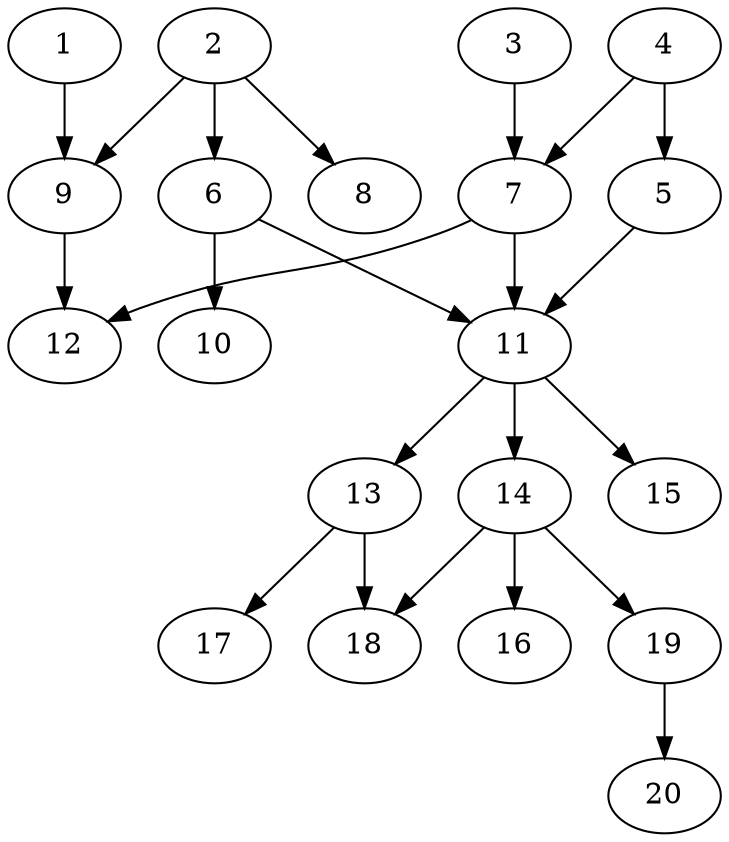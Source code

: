 // DAG automatically generated by daggen at Thu Oct  3 13:58:43 2019
// ./daggen --dot -n 20 --ccr 0.4 --fat 0.5 --regular 0.7 --density 0.5 --mindata 5242880 --maxdata 52428800 
digraph G {
  1 [size="49564160", alpha="0.04", expect_size="19825664"] 
  1 -> 9 [size ="19825664"]
  2 [size="98286080", alpha="0.04", expect_size="39314432"] 
  2 -> 6 [size ="39314432"]
  2 -> 8 [size ="39314432"]
  2 -> 9 [size ="39314432"]
  3 [size="19842560", alpha="0.16", expect_size="7937024"] 
  3 -> 7 [size ="7937024"]
  4 [size="101176320", alpha="0.14", expect_size="40470528"] 
  4 -> 5 [size ="40470528"]
  4 -> 7 [size ="40470528"]
  5 [size="60695040", alpha="0.08", expect_size="24278016"] 
  5 -> 11 [size ="24278016"]
  6 [size="18757120", alpha="0.10", expect_size="7502848"] 
  6 -> 10 [size ="7502848"]
  6 -> 11 [size ="7502848"]
  7 [size="87306240", alpha="0.17", expect_size="34922496"] 
  7 -> 11 [size ="34922496"]
  7 -> 12 [size ="34922496"]
  8 [size="103221760", alpha="0.14", expect_size="41288704"] 
  9 [size="53130240", alpha="0.14", expect_size="21252096"] 
  9 -> 12 [size ="21252096"]
  10 [size="92352000", alpha="0.08", expect_size="36940800"] 
  11 [size="29798400", alpha="0.05", expect_size="11919360"] 
  11 -> 13 [size ="11919360"]
  11 -> 14 [size ="11919360"]
  11 -> 15 [size ="11919360"]
  12 [size="51307520", alpha="0.19", expect_size="20523008"] 
  13 [size="74283520", alpha="0.02", expect_size="29713408"] 
  13 -> 17 [size ="29713408"]
  13 -> 18 [size ="29713408"]
  14 [size="49105920", alpha="0.17", expect_size="19642368"] 
  14 -> 16 [size ="19642368"]
  14 -> 18 [size ="19642368"]
  14 -> 19 [size ="19642368"]
  15 [size="15424000", alpha="0.08", expect_size="6169600"] 
  16 [size="64407040", alpha="0.20", expect_size="25762816"] 
  17 [size="124183040", alpha="0.20", expect_size="49673216"] 
  18 [size="108462080", alpha="0.17", expect_size="43384832"] 
  19 [size="73290240", alpha="0.07", expect_size="29316096"] 
  19 -> 20 [size ="29316096"]
  20 [size="35013120", alpha="0.18", expect_size="14005248"] 
}
